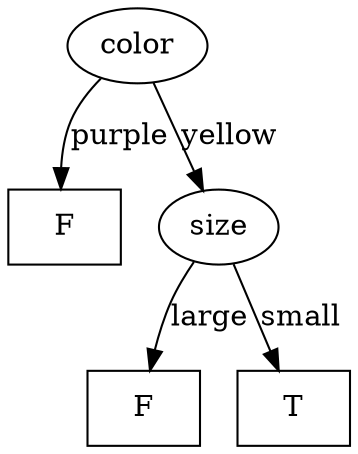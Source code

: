 digraph DI {
    node1[label="color"]
    node2[label="F", shape="box"]
    node3[label="size"]
    node4[label="F", shape="box"]
    node5[label="T", shape="box"]

    node1 -> node2[label="purple"]
    node1 -> node3[label="yellow"]
    node3 -> node4[label="large"]
    node3 -> node5[label="small"]

}